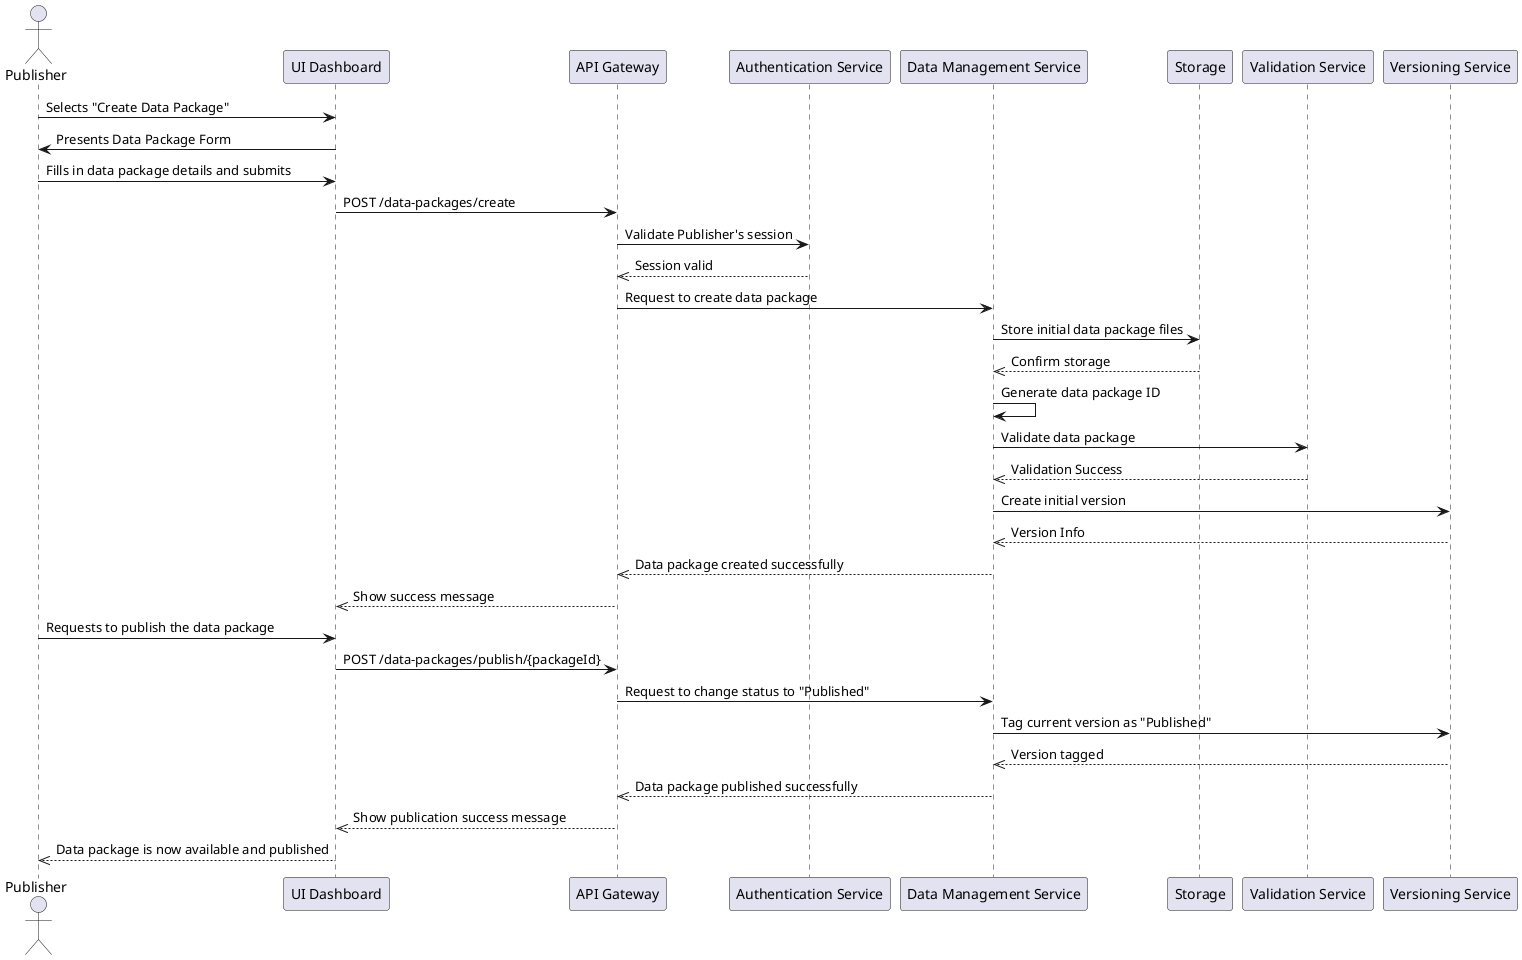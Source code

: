 @startuml
actor Publisher as P
participant "UI Dashboard" as UI
participant "API Gateway" as API
participant "Authentication Service" as AS
participant "Data Management Service" as DMS
participant "Storage" as S
participant "Validation Service" as VS
participant "Versioning Service" as VerS

P -> UI : Selects "Create Data Package"
UI -> P : Presents Data Package Form

P -> UI : Fills in data package details and submits
UI -> API : POST /data-packages/create
API -> AS : Validate Publisher's session
AS -->> API : Session valid

API -> DMS : Request to create data package
DMS -> S : Store initial data package files
S -->> DMS : Confirm storage

DMS -> DMS : Generate data package ID
DMS -> VS : Validate data package
VS -->> DMS : Validation Success

DMS -> VerS : Create initial version
VerS -->> DMS : Version Info

DMS -->> API : Data package created successfully
API -->> UI : Show success message

P -> UI : Requests to publish the data package
UI -> API : POST /data-packages/publish/{packageId}
API -> DMS : Request to change status to "Published"
DMS -> VerS : Tag current version as "Published"
VerS -->> DMS : Version tagged

DMS -->> API : Data package published successfully
API -->> UI : Show publication success message
UI -->> P : Data package is now available and published

@enduml